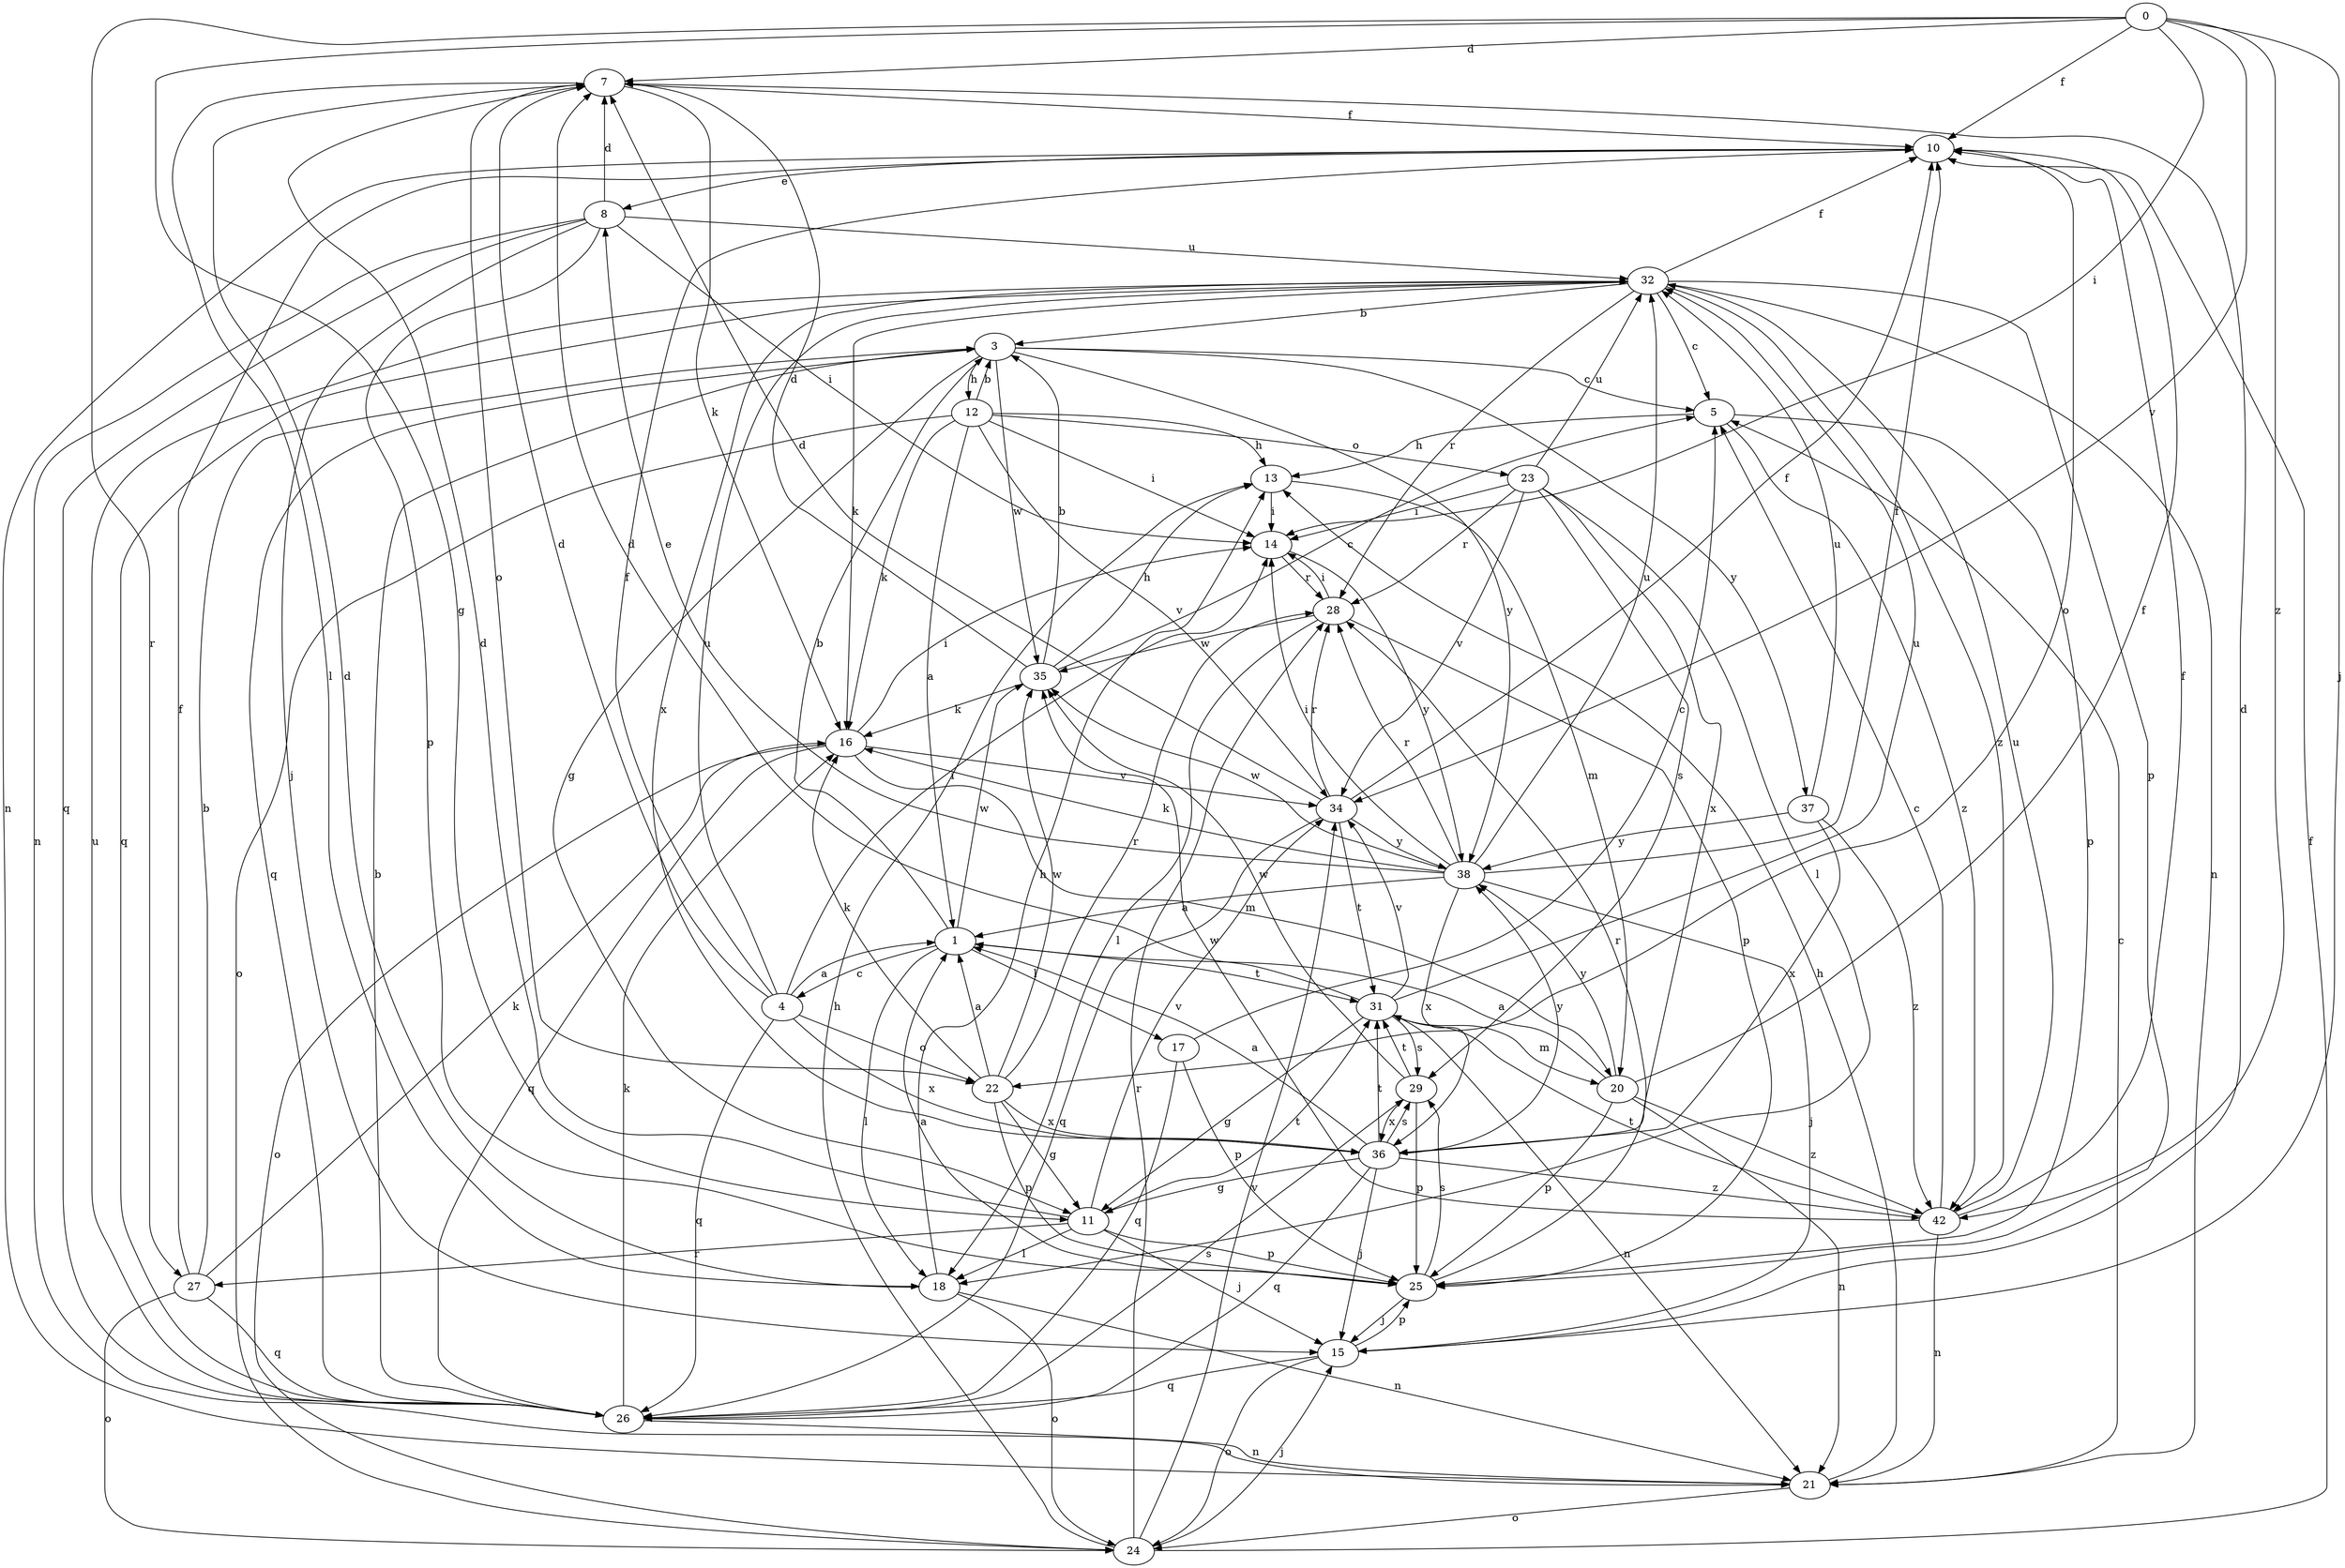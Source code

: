 strict digraph  {
0;
1;
3;
4;
5;
7;
8;
10;
11;
12;
13;
14;
15;
16;
17;
18;
20;
21;
22;
23;
24;
25;
26;
27;
28;
29;
31;
32;
34;
35;
36;
37;
38;
42;
0 -> 7  [label=d];
0 -> 10  [label=f];
0 -> 11  [label=g];
0 -> 14  [label=i];
0 -> 15  [label=j];
0 -> 27  [label=r];
0 -> 34  [label=v];
0 -> 42  [label=z];
1 -> 3  [label=b];
1 -> 4  [label=c];
1 -> 17  [label=l];
1 -> 18  [label=l];
1 -> 31  [label=t];
1 -> 35  [label=w];
3 -> 5  [label=c];
3 -> 11  [label=g];
3 -> 12  [label=h];
3 -> 26  [label=q];
3 -> 35  [label=w];
3 -> 37  [label=y];
3 -> 38  [label=y];
4 -> 1  [label=a];
4 -> 7  [label=d];
4 -> 10  [label=f];
4 -> 14  [label=i];
4 -> 22  [label=o];
4 -> 26  [label=q];
4 -> 32  [label=u];
4 -> 36  [label=x];
5 -> 13  [label=h];
5 -> 25  [label=p];
5 -> 42  [label=z];
7 -> 10  [label=f];
7 -> 16  [label=k];
7 -> 18  [label=l];
7 -> 22  [label=o];
8 -> 7  [label=d];
8 -> 14  [label=i];
8 -> 15  [label=j];
8 -> 21  [label=n];
8 -> 25  [label=p];
8 -> 26  [label=q];
8 -> 32  [label=u];
10 -> 8  [label=e];
10 -> 21  [label=n];
10 -> 22  [label=o];
11 -> 7  [label=d];
11 -> 15  [label=j];
11 -> 18  [label=l];
11 -> 25  [label=p];
11 -> 27  [label=r];
11 -> 31  [label=t];
11 -> 34  [label=v];
12 -> 1  [label=a];
12 -> 3  [label=b];
12 -> 13  [label=h];
12 -> 14  [label=i];
12 -> 16  [label=k];
12 -> 23  [label=o];
12 -> 24  [label=o];
12 -> 34  [label=v];
13 -> 14  [label=i];
13 -> 20  [label=m];
14 -> 28  [label=r];
14 -> 38  [label=y];
15 -> 7  [label=d];
15 -> 24  [label=o];
15 -> 25  [label=p];
15 -> 26  [label=q];
16 -> 14  [label=i];
16 -> 20  [label=m];
16 -> 24  [label=o];
16 -> 26  [label=q];
16 -> 34  [label=v];
17 -> 5  [label=c];
17 -> 25  [label=p];
17 -> 26  [label=q];
18 -> 7  [label=d];
18 -> 13  [label=h];
18 -> 21  [label=n];
18 -> 24  [label=o];
20 -> 1  [label=a];
20 -> 10  [label=f];
20 -> 21  [label=n];
20 -> 25  [label=p];
20 -> 38  [label=y];
20 -> 42  [label=z];
21 -> 5  [label=c];
21 -> 13  [label=h];
21 -> 24  [label=o];
22 -> 1  [label=a];
22 -> 11  [label=g];
22 -> 16  [label=k];
22 -> 25  [label=p];
22 -> 28  [label=r];
22 -> 35  [label=w];
22 -> 36  [label=x];
23 -> 14  [label=i];
23 -> 18  [label=l];
23 -> 28  [label=r];
23 -> 29  [label=s];
23 -> 32  [label=u];
23 -> 34  [label=v];
23 -> 36  [label=x];
24 -> 10  [label=f];
24 -> 13  [label=h];
24 -> 15  [label=j];
24 -> 28  [label=r];
24 -> 34  [label=v];
25 -> 1  [label=a];
25 -> 15  [label=j];
25 -> 28  [label=r];
25 -> 29  [label=s];
26 -> 3  [label=b];
26 -> 16  [label=k];
26 -> 21  [label=n];
26 -> 29  [label=s];
26 -> 32  [label=u];
27 -> 3  [label=b];
27 -> 10  [label=f];
27 -> 16  [label=k];
27 -> 24  [label=o];
27 -> 26  [label=q];
28 -> 14  [label=i];
28 -> 18  [label=l];
28 -> 25  [label=p];
28 -> 35  [label=w];
29 -> 25  [label=p];
29 -> 31  [label=t];
29 -> 35  [label=w];
29 -> 36  [label=x];
31 -> 7  [label=d];
31 -> 11  [label=g];
31 -> 20  [label=m];
31 -> 21  [label=n];
31 -> 29  [label=s];
31 -> 32  [label=u];
31 -> 34  [label=v];
32 -> 3  [label=b];
32 -> 5  [label=c];
32 -> 10  [label=f];
32 -> 16  [label=k];
32 -> 21  [label=n];
32 -> 25  [label=p];
32 -> 26  [label=q];
32 -> 28  [label=r];
32 -> 36  [label=x];
32 -> 42  [label=z];
34 -> 7  [label=d];
34 -> 10  [label=f];
34 -> 26  [label=q];
34 -> 28  [label=r];
34 -> 31  [label=t];
34 -> 38  [label=y];
35 -> 3  [label=b];
35 -> 5  [label=c];
35 -> 7  [label=d];
35 -> 13  [label=h];
35 -> 16  [label=k];
36 -> 1  [label=a];
36 -> 11  [label=g];
36 -> 15  [label=j];
36 -> 26  [label=q];
36 -> 29  [label=s];
36 -> 31  [label=t];
36 -> 38  [label=y];
36 -> 42  [label=z];
37 -> 32  [label=u];
37 -> 36  [label=x];
37 -> 38  [label=y];
37 -> 42  [label=z];
38 -> 1  [label=a];
38 -> 8  [label=e];
38 -> 10  [label=f];
38 -> 14  [label=i];
38 -> 15  [label=j];
38 -> 16  [label=k];
38 -> 28  [label=r];
38 -> 32  [label=u];
38 -> 35  [label=w];
38 -> 36  [label=x];
42 -> 5  [label=c];
42 -> 10  [label=f];
42 -> 21  [label=n];
42 -> 31  [label=t];
42 -> 32  [label=u];
42 -> 35  [label=w];
}
